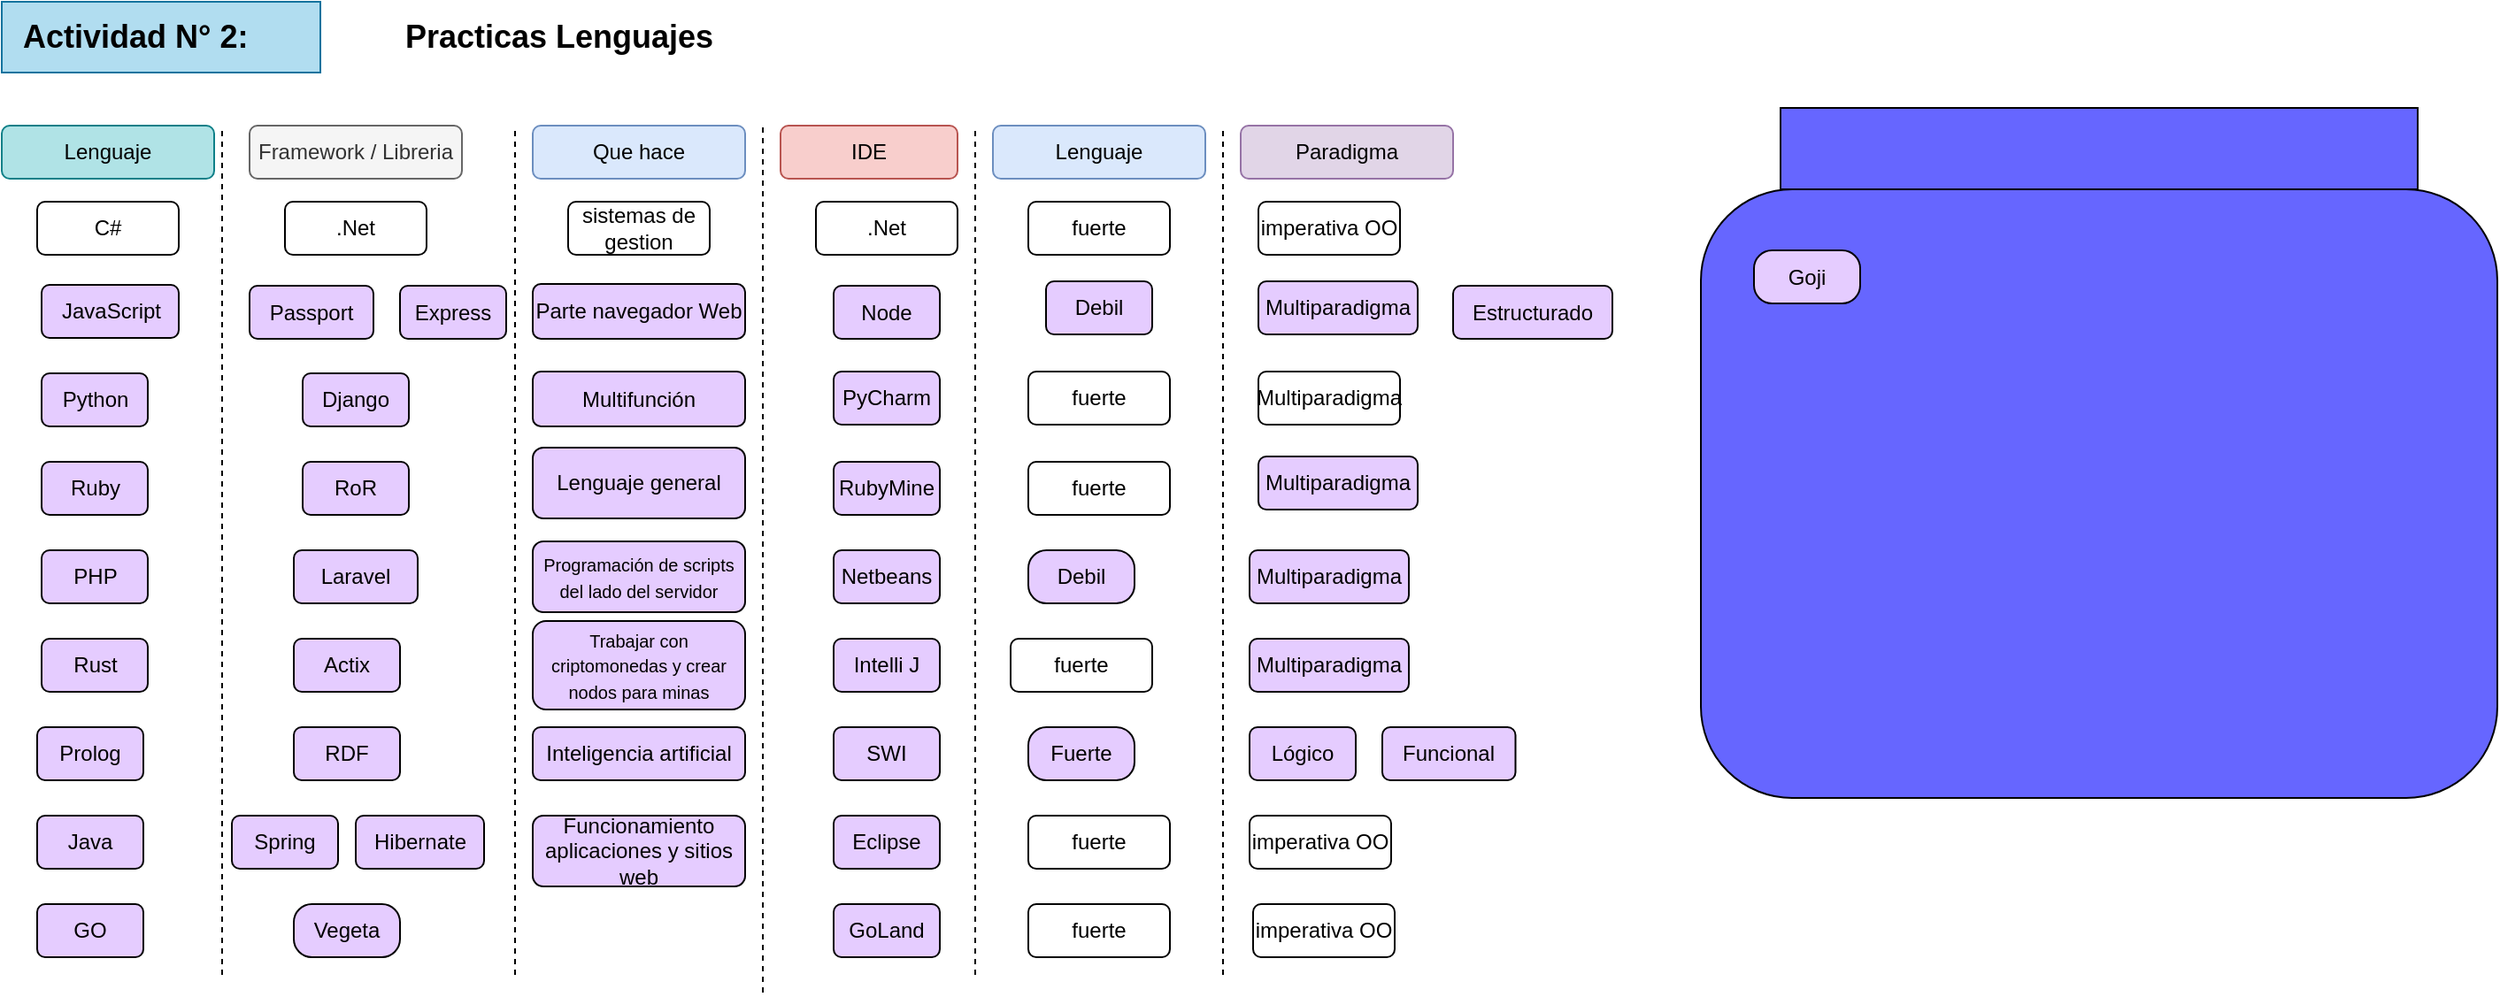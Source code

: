 <mxfile version="14.6.0" type="google"><diagram id="yCLbwAvKyIUkn-FTR8Sp" name="Punto 3"><mxGraphModel dx="1263" dy="578" grid="1" gridSize="10" guides="1" tooltips="1" connect="1" arrows="1" fold="1" page="1" pageScale="1" pageWidth="827" pageHeight="583" math="0" shadow="0"><root><mxCell id="YJyrjkahLvA1i9OcIlr3-0"/><mxCell id="YJyrjkahLvA1i9OcIlr3-1" parent="YJyrjkahLvA1i9OcIlr3-0"/><mxCell id="lIO8g2UZtF7_gkUq0vEl-0" value="" style="rounded=0;whiteSpace=wrap;html=1;fillColor=#b1ddf0;strokeColor=#10739e;" parent="YJyrjkahLvA1i9OcIlr3-1" vertex="1"><mxGeometry x="40" y="20" width="180" height="40" as="geometry"/></mxCell><mxCell id="lIO8g2UZtF7_gkUq0vEl-1" value="&lt;b&gt;&lt;font style=&quot;font-size: 18px&quot;&gt;Practicas Lenguajes&lt;/font&gt;&lt;/b&gt;" style="text;html=1;strokeColor=none;fillColor=none;align=center;verticalAlign=middle;whiteSpace=wrap;rounded=0;" parent="YJyrjkahLvA1i9OcIlr3-1" vertex="1"><mxGeometry x="240" y="20" width="230" height="40" as="geometry"/></mxCell><mxCell id="lIO8g2UZtF7_gkUq0vEl-2" value="&lt;b&gt;&lt;font style=&quot;font-size: 18px&quot;&gt;Actividad N° 2:&lt;/font&gt;&lt;/b&gt;" style="text;html=1;strokeColor=none;fillColor=none;align=left;verticalAlign=middle;whiteSpace=wrap;rounded=0;" parent="YJyrjkahLvA1i9OcIlr3-1" vertex="1"><mxGeometry x="50" y="20" width="230" height="40" as="geometry"/></mxCell><mxCell id="lIO8g2UZtF7_gkUq0vEl-17" value="" style="rounded=0;whiteSpace=wrap;html=1;fillColor=#6666FF;" parent="YJyrjkahLvA1i9OcIlr3-1" vertex="1"><mxGeometry x="1045" y="80" width="360" height="46" as="geometry"/></mxCell><mxCell id="lIO8g2UZtF7_gkUq0vEl-18" value="" style="rounded=1;whiteSpace=wrap;html=1;fillColor=#6666FF;" parent="YJyrjkahLvA1i9OcIlr3-1" vertex="1"><mxGeometry x="1000" y="126" width="450" height="344" as="geometry"/></mxCell><mxCell id="lIO8g2UZtF7_gkUq0vEl-23" value="SWI" style="rounded=1;whiteSpace=wrap;html=1;fillColor=#E5CCFF;" parent="YJyrjkahLvA1i9OcIlr3-1" vertex="1"><mxGeometry x="510" y="430" width="60" height="30" as="geometry"/></mxCell><mxCell id="lIO8g2UZtF7_gkUq0vEl-24" value="Rust" style="rounded=1;whiteSpace=wrap;html=1;fillColor=#E5CCFF;" parent="YJyrjkahLvA1i9OcIlr3-1" vertex="1"><mxGeometry x="62.5" y="380" width="60" height="30" as="geometry"/></mxCell><mxCell id="lIO8g2UZtF7_gkUq0vEl-25" value="Prolog" style="rounded=1;whiteSpace=wrap;html=1;fillColor=#E5CCFF;" parent="YJyrjkahLvA1i9OcIlr3-1" vertex="1"><mxGeometry x="60" y="430" width="60" height="30" as="geometry"/></mxCell><mxCell id="lIO8g2UZtF7_gkUq0vEl-27" value="RDF" style="rounded=1;whiteSpace=wrap;html=1;fillColor=#E5CCFF;" parent="YJyrjkahLvA1i9OcIlr3-1" vertex="1"><mxGeometry x="205" y="430" width="60" height="30" as="geometry"/></mxCell><mxCell id="lIO8g2UZtF7_gkUq0vEl-28" value="Laravel" style="rounded=1;whiteSpace=wrap;html=1;fillColor=#E5CCFF;" parent="YJyrjkahLvA1i9OcIlr3-1" vertex="1"><mxGeometry x="205" y="330" width="70" height="30" as="geometry"/></mxCell><mxCell id="lIO8g2UZtF7_gkUq0vEl-29" value="Hibernate" style="rounded=1;whiteSpace=wrap;html=1;fillColor=#E5CCFF;" parent="YJyrjkahLvA1i9OcIlr3-1" vertex="1"><mxGeometry x="240" y="480" width="72.5" height="30" as="geometry"/></mxCell><mxCell id="lIO8g2UZtF7_gkUq0vEl-30" value="JavaScript" style="rounded=1;whiteSpace=wrap;html=1;fillColor=#E5CCFF;" parent="YJyrjkahLvA1i9OcIlr3-1" vertex="1"><mxGeometry x="62.5" y="180" width="77.5" height="30" as="geometry"/></mxCell><mxCell id="lIO8g2UZtF7_gkUq0vEl-31" value="PHP" style="rounded=1;whiteSpace=wrap;html=1;fillColor=#E5CCFF;" parent="YJyrjkahLvA1i9OcIlr3-1" vertex="1"><mxGeometry x="62.5" y="330" width="60" height="30" as="geometry"/></mxCell><mxCell id="lIO8g2UZtF7_gkUq0vEl-32" value="Django" style="rounded=1;whiteSpace=wrap;html=1;fillColor=#E5CCFF;" parent="YJyrjkahLvA1i9OcIlr3-1" vertex="1"><mxGeometry x="210" y="230" width="60" height="30" as="geometry"/></mxCell><mxCell id="HAaXrPATTpnKDwOc-OwW-0" value="Passport" style="rounded=1;whiteSpace=wrap;html=1;fillColor=#E5CCFF;" parent="YJyrjkahLvA1i9OcIlr3-1" vertex="1"><mxGeometry x="180" y="180.5" width="70" height="30" as="geometry"/></mxCell><mxCell id="HAaXrPATTpnKDwOc-OwW-1" value="Estructurado" style="rounded=1;whiteSpace=wrap;html=1;fillColor=#E5CCFF;" parent="YJyrjkahLvA1i9OcIlr3-1" vertex="1"><mxGeometry x="860" y="180.5" width="90" height="30" as="geometry"/></mxCell><mxCell id="HAaXrPATTpnKDwOc-OwW-2" value="Express" style="rounded=1;whiteSpace=wrap;html=1;fillColor=#E5CCFF;" parent="YJyrjkahLvA1i9OcIlr3-1" vertex="1"><mxGeometry x="265" y="180.5" width="60" height="30" as="geometry"/></mxCell><mxCell id="HAaXrPATTpnKDwOc-OwW-3" value="Ruby" style="rounded=1;whiteSpace=wrap;html=1;fillColor=#E5CCFF;" parent="YJyrjkahLvA1i9OcIlr3-1" vertex="1"><mxGeometry x="62.5" y="280" width="60" height="30" as="geometry"/></mxCell><mxCell id="HAaXrPATTpnKDwOc-OwW-4" value="RoR" style="rounded=1;whiteSpace=wrap;html=1;fillColor=#E5CCFF;" parent="YJyrjkahLvA1i9OcIlr3-1" vertex="1"><mxGeometry x="210" y="280" width="60" height="30" as="geometry"/></mxCell><mxCell id="HAaXrPATTpnKDwOc-OwW-5" value="Node" style="rounded=1;whiteSpace=wrap;html=1;fillColor=#E5CCFF;" parent="YJyrjkahLvA1i9OcIlr3-1" vertex="1"><mxGeometry x="510" y="180.5" width="60" height="30" as="geometry"/></mxCell><mxCell id="HAaXrPATTpnKDwOc-OwW-6" value="Lógico" style="rounded=1;whiteSpace=wrap;html=1;fillColor=#E5CCFF;" parent="YJyrjkahLvA1i9OcIlr3-1" vertex="1"><mxGeometry x="745" y="430" width="60" height="30" as="geometry"/></mxCell><mxCell id="HAaXrPATTpnKDwOc-OwW-9" value="Multiparadigma" style="rounded=1;whiteSpace=wrap;html=1;fillColor=#E5CCFF;" parent="YJyrjkahLvA1i9OcIlr3-1" vertex="1"><mxGeometry x="750" y="178" width="90" height="30" as="geometry"/></mxCell><mxCell id="HAaXrPATTpnKDwOc-OwW-10" value="Spring" style="rounded=1;whiteSpace=wrap;html=1;fillColor=#E5CCFF;" parent="YJyrjkahLvA1i9OcIlr3-1" vertex="1"><mxGeometry x="170" y="480" width="60" height="30" as="geometry"/></mxCell><mxCell id="HAaXrPATTpnKDwOc-OwW-11" value="Funcional" style="rounded=1;whiteSpace=wrap;html=1;fillColor=#E5CCFF;" parent="YJyrjkahLvA1i9OcIlr3-1" vertex="1"><mxGeometry x="820" y="430" width="75.25" height="30" as="geometry"/></mxCell><mxCell id="HAaXrPATTpnKDwOc-OwW-12" value="Actix" style="rounded=1;whiteSpace=wrap;html=1;fillColor=#E5CCFF;" parent="YJyrjkahLvA1i9OcIlr3-1" vertex="1"><mxGeometry x="205" y="380" width="60" height="30" as="geometry"/></mxCell><mxCell id="HAaXrPATTpnKDwOc-OwW-14" value="Lenguaje" style="rounded=1;whiteSpace=wrap;html=1;fillColor=#b0e3e6;strokeColor=#0e8088;" parent="YJyrjkahLvA1i9OcIlr3-1" vertex="1"><mxGeometry x="40" y="90" width="120" height="30" as="geometry"/></mxCell><mxCell id="HAaXrPATTpnKDwOc-OwW-15" value="Framework / Libreria" style="rounded=1;whiteSpace=wrap;html=1;fillColor=#f5f5f5;strokeColor=#666666;fontColor=#333333;" parent="YJyrjkahLvA1i9OcIlr3-1" vertex="1"><mxGeometry x="180" y="90" width="120" height="30" as="geometry"/></mxCell><mxCell id="HAaXrPATTpnKDwOc-OwW-16" value="Que hace" style="rounded=1;whiteSpace=wrap;html=1;fillColor=#dae8fc;strokeColor=#6c8ebf;" parent="YJyrjkahLvA1i9OcIlr3-1" vertex="1"><mxGeometry x="340" y="90" width="120" height="30" as="geometry"/></mxCell><mxCell id="HAaXrPATTpnKDwOc-OwW-17" value="IDE" style="rounded=1;whiteSpace=wrap;html=1;fillColor=#f8cecc;strokeColor=#b85450;" parent="YJyrjkahLvA1i9OcIlr3-1" vertex="1"><mxGeometry x="480" y="90" width="100" height="30" as="geometry"/></mxCell><mxCell id="HAaXrPATTpnKDwOc-OwW-18" value="Lenguaje" style="rounded=1;whiteSpace=wrap;html=1;fillColor=#dae8fc;strokeColor=#6c8ebf;" parent="YJyrjkahLvA1i9OcIlr3-1" vertex="1"><mxGeometry x="600" y="90" width="120" height="30" as="geometry"/></mxCell><mxCell id="HAaXrPATTpnKDwOc-OwW-19" value="Paradigma" style="rounded=1;whiteSpace=wrap;html=1;fillColor=#e1d5e7;strokeColor=#9673a6;" parent="YJyrjkahLvA1i9OcIlr3-1" vertex="1"><mxGeometry x="740" y="90" width="120" height="30" as="geometry"/></mxCell><mxCell id="HAaXrPATTpnKDwOc-OwW-21" value="" style="endArrow=none;dashed=1;html=1;" parent="YJyrjkahLvA1i9OcIlr3-1" edge="1"><mxGeometry width="50" height="50" relative="1" as="geometry"><mxPoint x="164.5" y="570" as="sourcePoint"/><mxPoint x="164.5" y="90" as="targetPoint"/></mxGeometry></mxCell><mxCell id="HAaXrPATTpnKDwOc-OwW-22" value="" style="endArrow=none;dashed=1;html=1;" parent="YJyrjkahLvA1i9OcIlr3-1" edge="1"><mxGeometry width="50" height="50" relative="1" as="geometry"><mxPoint x="330" y="570" as="sourcePoint"/><mxPoint x="330" y="90" as="targetPoint"/></mxGeometry></mxCell><mxCell id="HAaXrPATTpnKDwOc-OwW-23" value="" style="endArrow=none;dashed=1;html=1;" parent="YJyrjkahLvA1i9OcIlr3-1" edge="1"><mxGeometry width="50" height="50" relative="1" as="geometry"><mxPoint x="470" y="580" as="sourcePoint"/><mxPoint x="470" y="90" as="targetPoint"/></mxGeometry></mxCell><mxCell id="HAaXrPATTpnKDwOc-OwW-24" value="" style="endArrow=none;dashed=1;html=1;" parent="YJyrjkahLvA1i9OcIlr3-1" edge="1"><mxGeometry width="50" height="50" relative="1" as="geometry"><mxPoint x="590" y="570" as="sourcePoint"/><mxPoint x="590" y="90" as="targetPoint"/></mxGeometry></mxCell><mxCell id="HAaXrPATTpnKDwOc-OwW-25" value="" style="endArrow=none;dashed=1;html=1;" parent="YJyrjkahLvA1i9OcIlr3-1" edge="1"><mxGeometry width="50" height="50" relative="1" as="geometry"><mxPoint x="730" y="570" as="sourcePoint"/><mxPoint x="730" y="90" as="targetPoint"/></mxGeometry></mxCell><mxCell id="peu_5aP2Lzgz4bovrv1w-0" value="fuerte" style="rounded=1;whiteSpace=wrap;html=1;" parent="YJyrjkahLvA1i9OcIlr3-1" vertex="1"><mxGeometry x="620" y="133" width="80" height="30" as="geometry"/></mxCell><mxCell id="peu_5aP2Lzgz4bovrv1w-1" value=".Net" style="rounded=1;whiteSpace=wrap;html=1;" parent="YJyrjkahLvA1i9OcIlr3-1" vertex="1"><mxGeometry x="500" y="133" width="80" height="30" as="geometry"/></mxCell><mxCell id="peu_5aP2Lzgz4bovrv1w-2" value=".Net" style="rounded=1;whiteSpace=wrap;html=1;" parent="YJyrjkahLvA1i9OcIlr3-1" vertex="1"><mxGeometry x="200" y="133" width="80" height="30" as="geometry"/></mxCell><mxCell id="peu_5aP2Lzgz4bovrv1w-3" value="sistemas de gestion" style="rounded=1;whiteSpace=wrap;html=1;" parent="YJyrjkahLvA1i9OcIlr3-1" vertex="1"><mxGeometry x="360" y="133" width="80" height="30" as="geometry"/></mxCell><mxCell id="peu_5aP2Lzgz4bovrv1w-4" value="imperativa OO" style="rounded=1;whiteSpace=wrap;html=1;" parent="YJyrjkahLvA1i9OcIlr3-1" vertex="1"><mxGeometry x="750" y="133" width="80" height="30" as="geometry"/></mxCell><mxCell id="peu_5aP2Lzgz4bovrv1w-5" value="C#" style="rounded=1;whiteSpace=wrap;html=1;" parent="YJyrjkahLvA1i9OcIlr3-1" vertex="1"><mxGeometry x="60" y="133" width="80" height="30" as="geometry"/></mxCell><mxCell id="Vgg3JamvpTHtLWrnrLsS-0" value="Python" style="rounded=1;whiteSpace=wrap;html=1;fillColor=#E5CCFF;" parent="YJyrjkahLvA1i9OcIlr3-1" vertex="1"><mxGeometry x="62.5" y="230" width="60" height="30" as="geometry"/></mxCell><mxCell id="Vgg3JamvpTHtLWrnrLsS-2" value="Debil" style="rounded=1;whiteSpace=wrap;html=1;fillColor=#E5CCFF;" parent="YJyrjkahLvA1i9OcIlr3-1" vertex="1"><mxGeometry x="630" y="178" width="60" height="30" as="geometry"/></mxCell><mxCell id="3wdL7GzvzfsGHvQrKxnB-0" value="fuerte" style="rounded=1;whiteSpace=wrap;html=1;" parent="YJyrjkahLvA1i9OcIlr3-1" vertex="1"><mxGeometry x="620" y="229" width="80" height="30" as="geometry"/></mxCell><mxCell id="3wdL7GzvzfsGHvQrKxnB-1" value="Multiparadigma" style="rounded=1;whiteSpace=wrap;html=1;" parent="YJyrjkahLvA1i9OcIlr3-1" vertex="1"><mxGeometry x="750" y="229" width="80" height="30" as="geometry"/></mxCell><mxCell id="Vgg3JamvpTHtLWrnrLsS-4" value="Parte navegador Web" style="rounded=1;whiteSpace=wrap;html=1;fillColor=#E5CCFF;" parent="YJyrjkahLvA1i9OcIlr3-1" vertex="1"><mxGeometry x="340" y="179.5" width="120" height="31" as="geometry"/></mxCell><mxCell id="ZF3jS0mrmyao4D25Q2M2-0" value="fuerte" style="rounded=1;whiteSpace=wrap;html=1;" parent="YJyrjkahLvA1i9OcIlr3-1" vertex="1"><mxGeometry x="610" y="380" width="80" height="30" as="geometry"/></mxCell><mxCell id="TwPxOErwLMVmmBSFa0zu-0" value="fuerte" style="rounded=1;whiteSpace=wrap;html=1;" parent="YJyrjkahLvA1i9OcIlr3-1" vertex="1"><mxGeometry x="620" y="280" width="80" height="30" as="geometry"/></mxCell><mxCell id="TwPxOErwLMVmmBSFa0zu-1" value="Debil" style="rounded=1;whiteSpace=wrap;html=1;fillColor=#E5CCFF;arcSize=34;" parent="YJyrjkahLvA1i9OcIlr3-1" vertex="1"><mxGeometry x="620" y="330" width="60" height="30" as="geometry"/></mxCell><mxCell id="3wdL7GzvzfsGHvQrKxnB-2" value="PyCharm" style="rounded=1;whiteSpace=wrap;html=1;fillColor=#E5CCFF;" parent="YJyrjkahLvA1i9OcIlr3-1" vertex="1"><mxGeometry x="510" y="229" width="60" height="30" as="geometry"/></mxCell><mxCell id="ZF3jS0mrmyao4D25Q2M2-1" value="&lt;font style=&quot;font-size: 10px&quot;&gt;Programación de scripts del lado del servidor&lt;/font&gt;" style="rounded=1;whiteSpace=wrap;html=1;fillColor=#E5CCFF;" parent="YJyrjkahLvA1i9OcIlr3-1" vertex="1"><mxGeometry x="340" y="325" width="120" height="40" as="geometry"/></mxCell><mxCell id="TwPxOErwLMVmmBSFa0zu-2" value="Multiparadigma" style="rounded=1;whiteSpace=wrap;html=1;fillColor=#E5CCFF;" parent="YJyrjkahLvA1i9OcIlr3-1" vertex="1"><mxGeometry x="750" y="277" width="90" height="30" as="geometry"/></mxCell><mxCell id="3wdL7GzvzfsGHvQrKxnB-3" value="Java" style="rounded=1;whiteSpace=wrap;html=1;fillColor=#E5CCFF;" parent="YJyrjkahLvA1i9OcIlr3-1" vertex="1"><mxGeometry x="60" y="480" width="60" height="30" as="geometry"/></mxCell><mxCell id="Vgg3JamvpTHtLWrnrLsS-6" value="&lt;font style=&quot;font-size: 10px&quot;&gt;Trabajar con criptomonedas y crear nodos para minas&lt;/font&gt;" style="rounded=1;whiteSpace=wrap;html=1;fillColor=#E5CCFF;" parent="YJyrjkahLvA1i9OcIlr3-1" vertex="1"><mxGeometry x="340" y="370" width="120" height="50" as="geometry"/></mxCell><mxCell id="3wdL7GzvzfsGHvQrKxnB-4" value="Eclipse" style="rounded=1;whiteSpace=wrap;html=1;fillColor=#E5CCFF;" parent="YJyrjkahLvA1i9OcIlr3-1" vertex="1"><mxGeometry x="510" y="480" width="60" height="30" as="geometry"/></mxCell><mxCell id="3wdL7GzvzfsGHvQrKxnB-5" value="fuerte" style="rounded=1;whiteSpace=wrap;html=1;" parent="YJyrjkahLvA1i9OcIlr3-1" vertex="1"><mxGeometry x="620" y="480" width="80" height="30" as="geometry"/></mxCell><mxCell id="3wdL7GzvzfsGHvQrKxnB-6" value="imperativa OO" style="rounded=1;whiteSpace=wrap;html=1;" parent="YJyrjkahLvA1i9OcIlr3-1" vertex="1"><mxGeometry x="745" y="480" width="80" height="30" as="geometry"/></mxCell><mxCell id="3wdL7GzvzfsGHvQrKxnB-7" value="Multifunción" style="rounded=1;whiteSpace=wrap;html=1;fillColor=#E5CCFF;" parent="YJyrjkahLvA1i9OcIlr3-1" vertex="1"><mxGeometry x="340" y="229" width="120" height="31" as="geometry"/></mxCell><mxCell id="ZF3jS0mrmyao4D25Q2M2-2" value="Multiparadigma" style="rounded=1;whiteSpace=wrap;html=1;fillColor=#E5CCFF;" parent="YJyrjkahLvA1i9OcIlr3-1" vertex="1"><mxGeometry x="745" y="330" width="90" height="30" as="geometry"/></mxCell><mxCell id="Vgg3JamvpTHtLWrnrLsS-8" value="Fuerte" style="rounded=1;whiteSpace=wrap;html=1;fillColor=#E5CCFF;arcSize=34;" parent="YJyrjkahLvA1i9OcIlr3-1" vertex="1"><mxGeometry x="620" y="430" width="60" height="30" as="geometry"/></mxCell><mxCell id="TwPxOErwLMVmmBSFa0zu-3" value="Multiparadigma" style="rounded=1;whiteSpace=wrap;html=1;fillColor=#E5CCFF;" parent="YJyrjkahLvA1i9OcIlr3-1" vertex="1"><mxGeometry x="745" y="380" width="90" height="30" as="geometry"/></mxCell><mxCell id="Vgg3JamvpTHtLWrnrLsS-12" value="Goji" style="rounded=1;whiteSpace=wrap;html=1;fillColor=#E5CCFF;arcSize=34;" parent="YJyrjkahLvA1i9OcIlr3-1" vertex="1"><mxGeometry x="1030" y="160.5" width="60" height="30" as="geometry"/></mxCell><mxCell id="Vgg3JamvpTHtLWrnrLsS-13" value="Vegeta" style="rounded=1;whiteSpace=wrap;html=1;fillColor=#E5CCFF;arcSize=34;" parent="YJyrjkahLvA1i9OcIlr3-1" vertex="1"><mxGeometry x="205" y="530" width="60" height="30" as="geometry"/></mxCell><mxCell id="TwPxOErwLMVmmBSFa0zu-4" value="Netbeans" style="rounded=1;whiteSpace=wrap;html=1;fillColor=#E5CCFF;" parent="YJyrjkahLvA1i9OcIlr3-1" vertex="1"><mxGeometry x="510" y="330" width="60" height="30" as="geometry"/></mxCell><mxCell id="Vgg3JamvpTHtLWrnrLsS-16" value="RubyMine" style="rounded=1;whiteSpace=wrap;html=1;fillColor=#E5CCFF;" parent="YJyrjkahLvA1i9OcIlr3-1" vertex="1"><mxGeometry x="510" y="280" width="60" height="30" as="geometry"/></mxCell><mxCell id="Vgg3JamvpTHtLWrnrLsS-17" value="Intelli J" style="rounded=1;whiteSpace=wrap;html=1;fillColor=#E5CCFF;" parent="YJyrjkahLvA1i9OcIlr3-1" vertex="1"><mxGeometry x="510" y="380" width="60" height="30" as="geometry"/></mxCell><mxCell id="Vgg3JamvpTHtLWrnrLsS-18" value="Inteligencia artificial" style="rounded=1;whiteSpace=wrap;html=1;fillColor=#E5CCFF;" parent="YJyrjkahLvA1i9OcIlr3-1" vertex="1"><mxGeometry x="340" y="430" width="120" height="30" as="geometry"/></mxCell><mxCell id="Vgg3JamvpTHtLWrnrLsS-19" value="Lenguaje general" style="rounded=1;whiteSpace=wrap;html=1;fillColor=#E5CCFF;" parent="YJyrjkahLvA1i9OcIlr3-1" vertex="1"><mxGeometry x="340" y="272" width="120" height="40" as="geometry"/></mxCell><mxCell id="3wdL7GzvzfsGHvQrKxnB-8" value="Funcionamiento aplicaciones y sitios web" style="rounded=1;whiteSpace=wrap;html=1;fillColor=#E5CCFF;" parent="YJyrjkahLvA1i9OcIlr3-1" vertex="1"><mxGeometry x="340" y="480" width="120" height="40" as="geometry"/></mxCell><mxCell id="Vgg3JamvpTHtLWrnrLsS-21" value="GO" style="rounded=1;whiteSpace=wrap;html=1;fillColor=#E5CCFF;" parent="YJyrjkahLvA1i9OcIlr3-1" vertex="1"><mxGeometry x="60" y="530" width="60" height="30" as="geometry"/></mxCell><mxCell id="TwPxOErwLMVmmBSFa0zu-6" value="fuerte" style="rounded=1;whiteSpace=wrap;html=1;" vertex="1" parent="YJyrjkahLvA1i9OcIlr3-1"><mxGeometry x="620" y="530" width="80" height="30" as="geometry"/></mxCell><mxCell id="TwPxOErwLMVmmBSFa0zu-7" value="imperativa OO" style="rounded=1;whiteSpace=wrap;html=1;" vertex="1" parent="YJyrjkahLvA1i9OcIlr3-1"><mxGeometry x="747" y="530" width="80" height="30" as="geometry"/></mxCell><mxCell id="TwPxOErwLMVmmBSFa0zu-8" value="GoLand" style="rounded=1;whiteSpace=wrap;html=1;fillColor=#E5CCFF;" vertex="1" parent="YJyrjkahLvA1i9OcIlr3-1"><mxGeometry x="510" y="530" width="60" height="30" as="geometry"/></mxCell></root></mxGraphModel></diagram></mxfile>